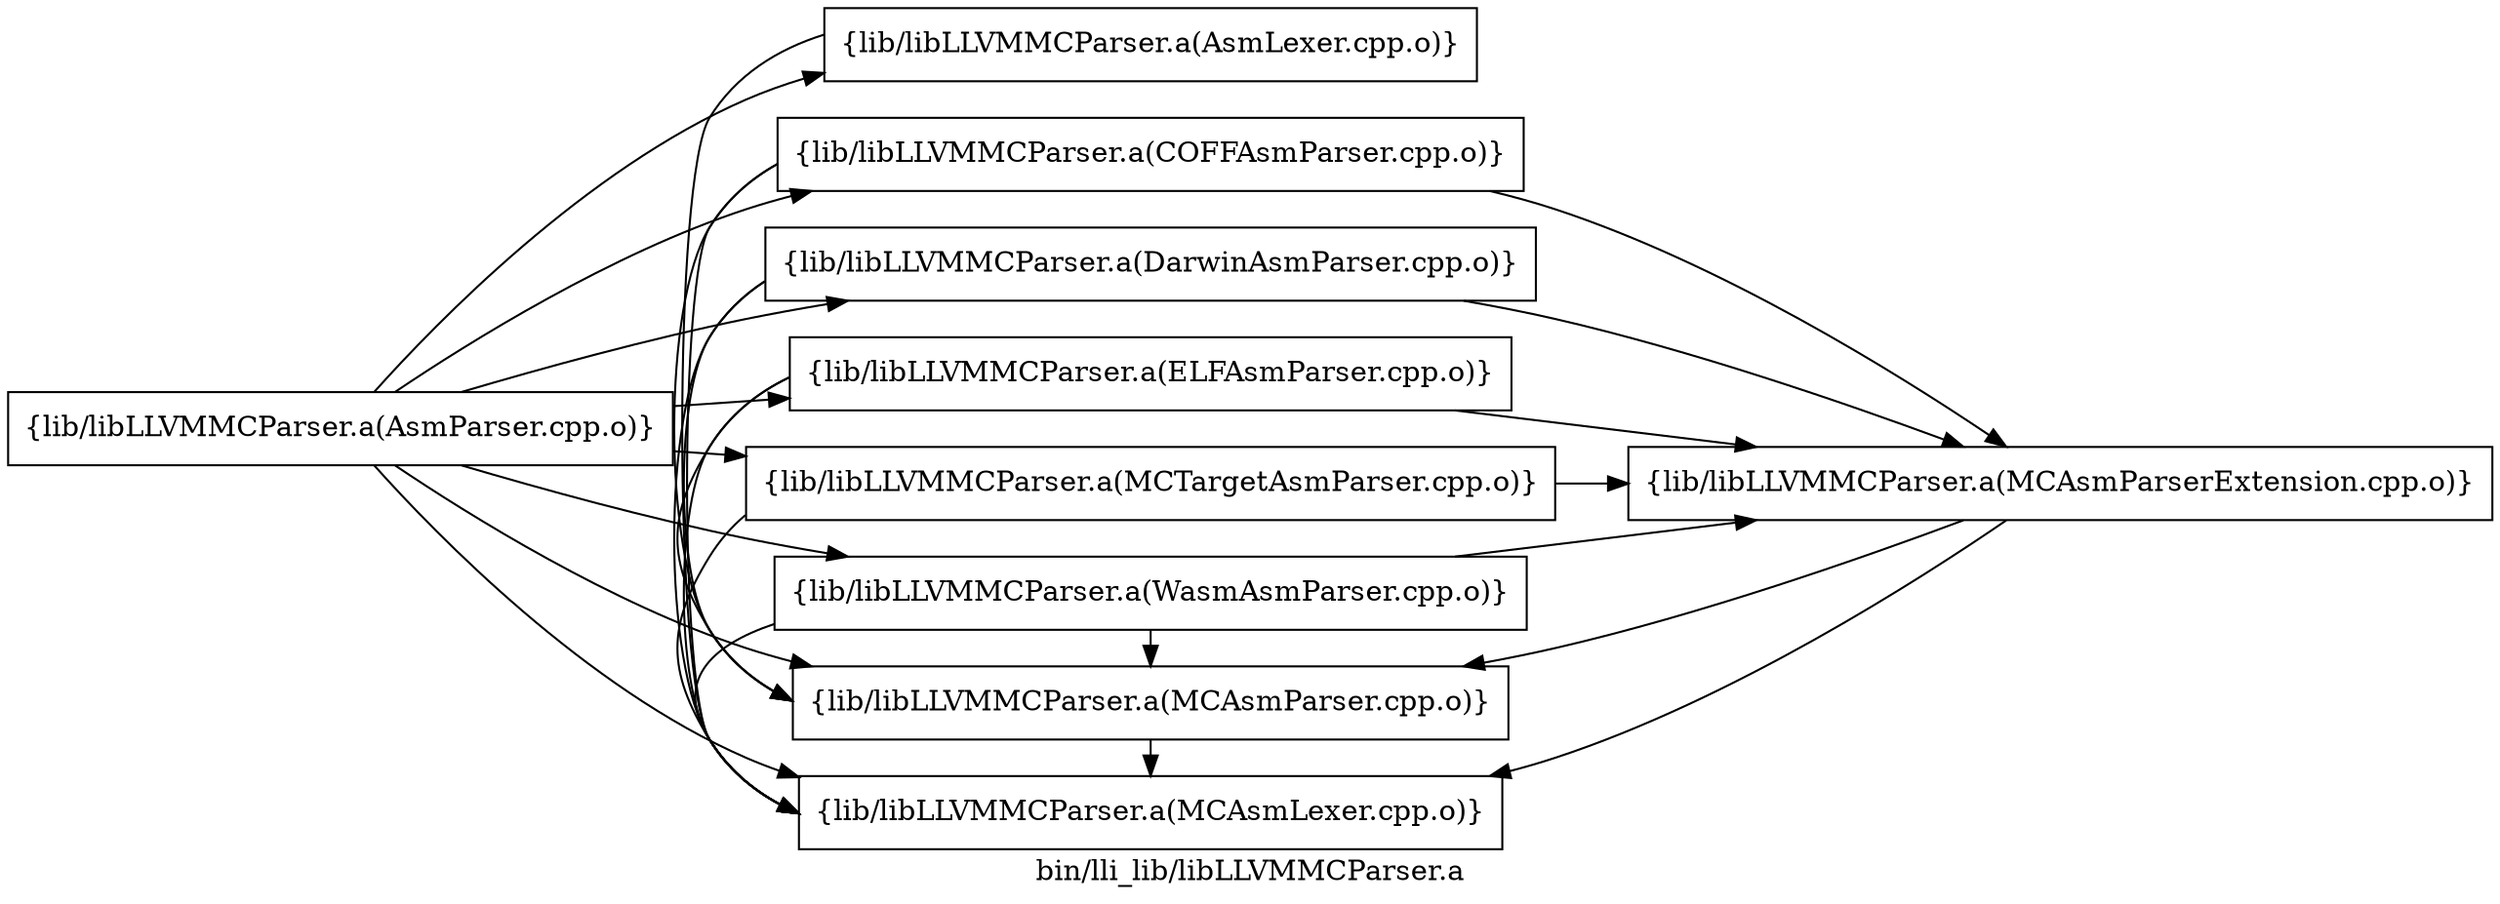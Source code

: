 digraph "bin/lli_lib/libLLVMMCParser.a" {
	label="bin/lli_lib/libLLVMMCParser.a";
	rankdir=LR;
	{ rank=same; Node0x5559b34c7428;  }
	{ rank=same; Node0x5559b34c71f8; Node0x5559b34cf1c8; Node0x5559b34d02a8; Node0x5559b34ce8b8; Node0x5559b34ce188; Node0x5559b34d01b8; Node0x5559b34cf308; Node0x5559b34bdab8;  }

	Node0x5559b34c7428 [shape=record,shape=box,group=0,label="{lib/libLLVMMCParser.a(AsmParser.cpp.o)}"];
	Node0x5559b34c7428 -> Node0x5559b34c71f8;
	Node0x5559b34c7428 -> Node0x5559b34cf1c8;
	Node0x5559b34c7428 -> Node0x5559b34d02a8;
	Node0x5559b34c7428 -> Node0x5559b34ce8b8;
	Node0x5559b34c7428 -> Node0x5559b34ce188;
	Node0x5559b34c7428 -> Node0x5559b34d01b8;
	Node0x5559b34c7428 -> Node0x5559b34cf308;
	Node0x5559b34c7428 -> Node0x5559b34bdab8;
	Node0x5559b34d01b8 [shape=record,shape=box,group=0,label="{lib/libLLVMMCParser.a(MCAsmParser.cpp.o)}"];
	Node0x5559b34d01b8 -> Node0x5559b34ce188;
	Node0x5559b34ce188 [shape=record,shape=box,group=0,label="{lib/libLLVMMCParser.a(MCAsmLexer.cpp.o)}"];
	Node0x5559b34cf9e8 [shape=record,shape=box,group=0,label="{lib/libLLVMMCParser.a(MCAsmParserExtension.cpp.o)}"];
	Node0x5559b34cf9e8 -> Node0x5559b34ce188;
	Node0x5559b34cf9e8 -> Node0x5559b34d01b8;
	Node0x5559b34cf308 [shape=record,shape=box,group=0,label="{lib/libLLVMMCParser.a(MCTargetAsmParser.cpp.o)}"];
	Node0x5559b34cf308 -> Node0x5559b34ce188;
	Node0x5559b34cf308 -> Node0x5559b34cf9e8;
	Node0x5559b34c71f8 [shape=record,shape=box,group=0,label="{lib/libLLVMMCParser.a(AsmLexer.cpp.o)}"];
	Node0x5559b34c71f8 -> Node0x5559b34ce188;
	Node0x5559b34cf1c8 [shape=record,shape=box,group=0,label="{lib/libLLVMMCParser.a(COFFAsmParser.cpp.o)}"];
	Node0x5559b34cf1c8 -> Node0x5559b34ce188;
	Node0x5559b34cf1c8 -> Node0x5559b34d01b8;
	Node0x5559b34cf1c8 -> Node0x5559b34cf9e8;
	Node0x5559b34d02a8 [shape=record,shape=box,group=0,label="{lib/libLLVMMCParser.a(DarwinAsmParser.cpp.o)}"];
	Node0x5559b34d02a8 -> Node0x5559b34ce188;
	Node0x5559b34d02a8 -> Node0x5559b34d01b8;
	Node0x5559b34d02a8 -> Node0x5559b34cf9e8;
	Node0x5559b34ce8b8 [shape=record,shape=box,group=0,label="{lib/libLLVMMCParser.a(ELFAsmParser.cpp.o)}"];
	Node0x5559b34ce8b8 -> Node0x5559b34ce188;
	Node0x5559b34ce8b8 -> Node0x5559b34d01b8;
	Node0x5559b34ce8b8 -> Node0x5559b34cf9e8;
	Node0x5559b34bdab8 [shape=record,shape=box,group=0,label="{lib/libLLVMMCParser.a(WasmAsmParser.cpp.o)}"];
	Node0x5559b34bdab8 -> Node0x5559b34ce188;
	Node0x5559b34bdab8 -> Node0x5559b34d01b8;
	Node0x5559b34bdab8 -> Node0x5559b34cf9e8;
}
